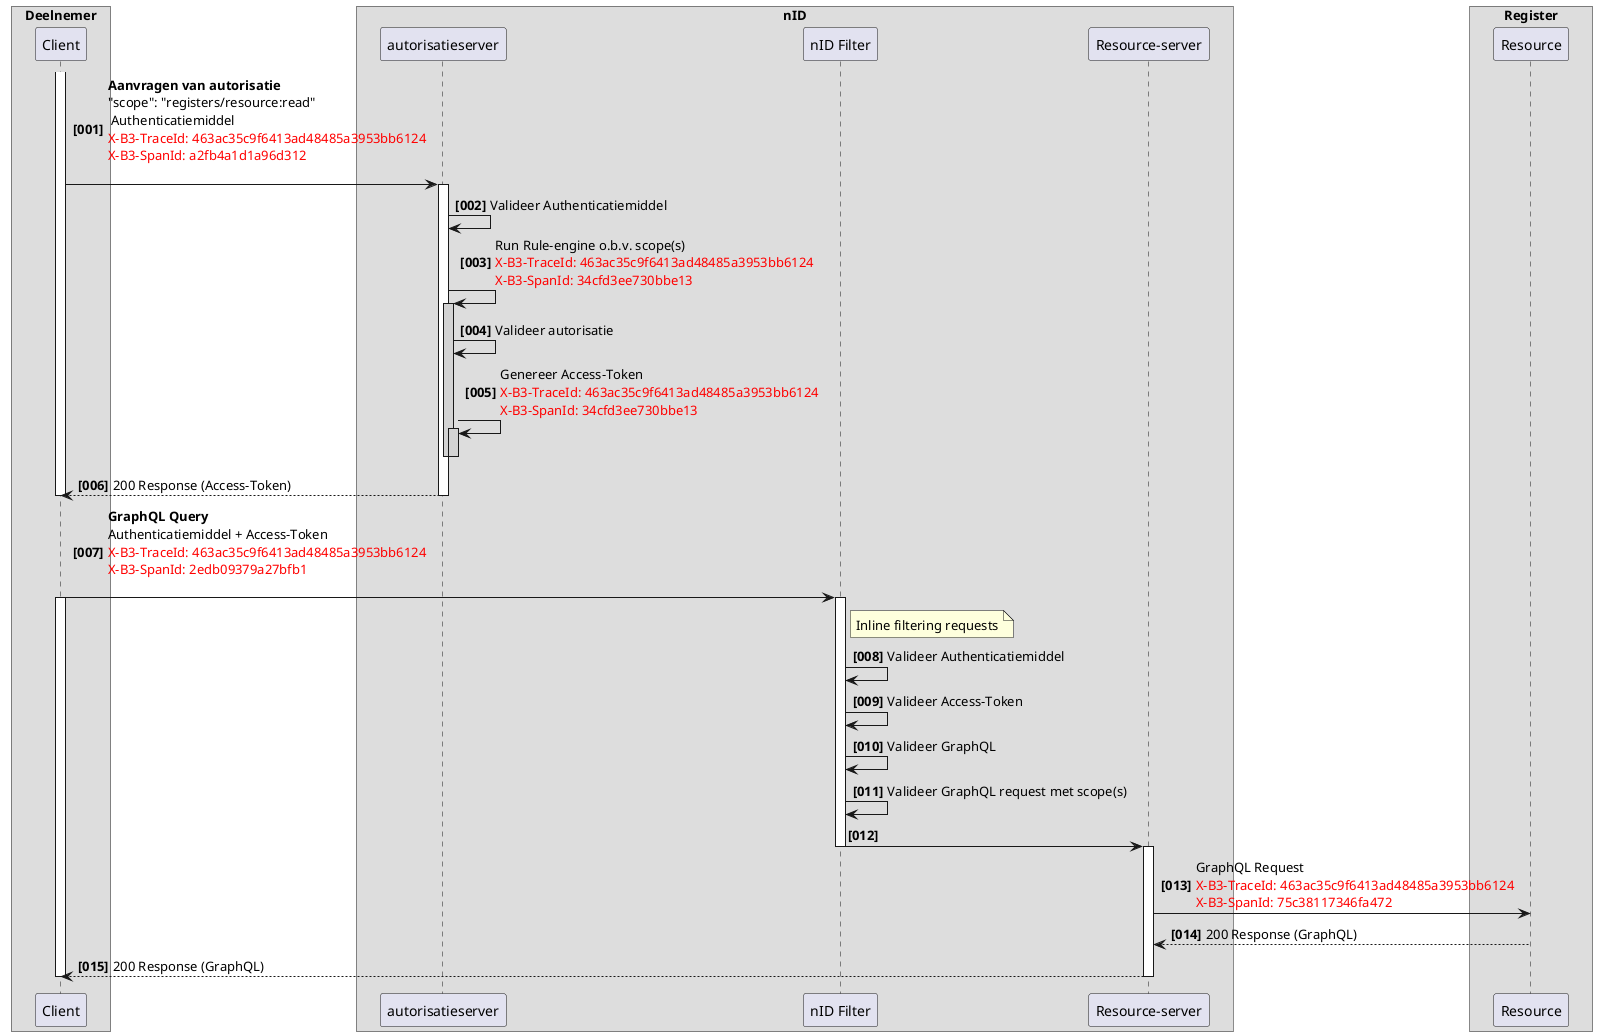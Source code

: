 @startuml
' !pragma teoz true

skinparam ParticipantPadding 20
skinparam BoxPadding 10

box "Deelnemer"
    participant "Client" as Client
end box

box "nID"
    participant "autorisatieserver" as AuthzServer
    participant "nID Filter" as Filter
    participant "Resource-server" as nIDResourceServer
end box

box "Register"
    participant "Resource" as BEMRegister
end box

autonumber "<b>[000]"
activate Client
    Client -> AuthzServer: **Aanvragen van autorisatie**\n"scope": "registers/resource:read"\n Authenticatiemiddel\n<font color=red>X-B3-TraceId: 463ac35c9f6413ad48485a3953bb6124\n<font color=red>X-B3-SpanId: a2fb4a1d1a96d312\n<font color=red>
    activate AuthzServer
        AuthzServer -> AuthzServer: Valideer Authenticatiemiddel
        AuthzServer -> AuthzServer: Run Rule-engine o.b.v. scope(s)\n<font color=red>X-B3-TraceId: 463ac35c9f6413ad48485a3953bb6124\n<font color=red>X-B3-SpanId: 34cfd3ee730bbe13
        activate AuthzServer #LightGray
            AuthzServer -> AuthzServer: Valideer autorisatie
            AuthzServer -> AuthzServer: Genereer Access-Token\n<font color=red>X-B3-TraceId: 463ac35c9f6413ad48485a3953bb6124\n<font color=red>X-B3-SpanId: 34cfd3ee730bbe13
            activate AuthzServer #LightGray
            deactivate AuthzServer
        deactivate AuthzServer
        AuthzServer --> Client --: 200 Response (Access-Token)
    deactivate AuthzServer
deactivate Client

Client -> Filter: **GraphQL Query**\nAuthenticatiemiddel + Access-Token\n<font color=red>X-B3-TraceId: 463ac35c9f6413ad48485a3953bb6124\n<font color=red>X-B3-SpanId: 2edb09379a27bfb1\n<font color=red>

activate Filter
note right of Filter: Inline filtering requests
activate Client
Filter -> Filter: Valideer Authenticatiemiddel
Filter -> Filter: Valideer Access-Token
Filter -> Filter: Valideer GraphQL
Filter -> Filter: Valideer GraphQL request met scope(s)


Filter -> nIDResourceServer
deactivate Filter


activate nIDResourceServer
nIDResourceServer -> BEMRegister: GraphQL Request\n<font color=red>X-B3-TraceId: 463ac35c9f6413ad48485a3953bb6124\n<font color=red>X-B3-SpanId: 75c38117346fa472

BEMRegister --> nIDResourceServer: 200 Response (GraphQL)
deactivate BEMRegister

nIDResourceServer --> Client: 200 Response (GraphQL)
deactivate nIDResourceServer

deactivate Client
@enduml